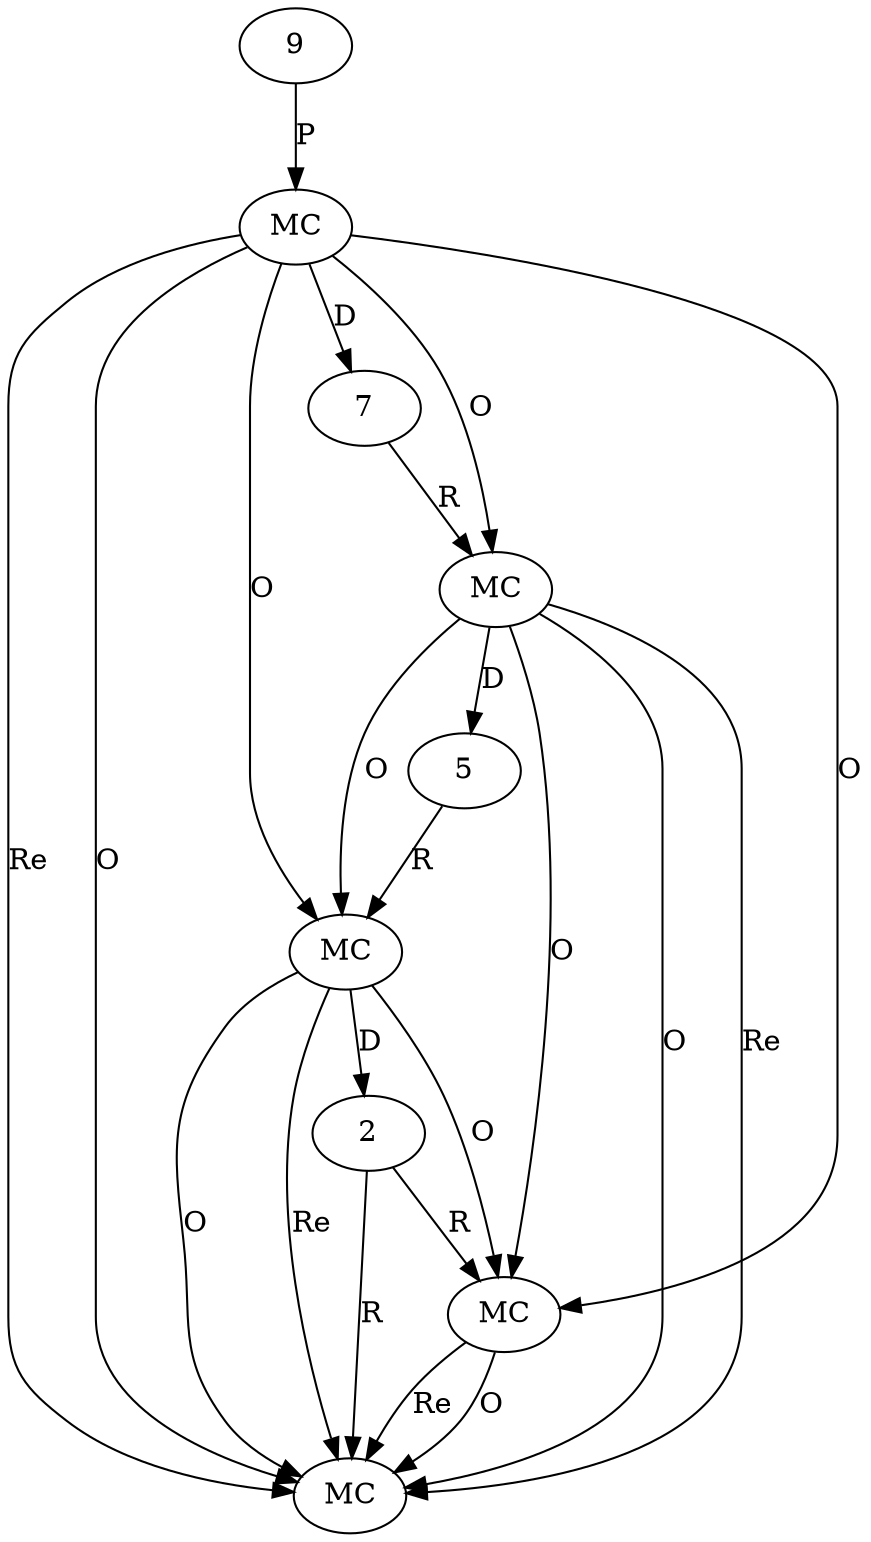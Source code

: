 digraph "AUG" {

  1 [ label="MC" s="hasNext()" t="Iterator" ];
  2 [ t="Iterator" n="dummy_" ];
  3 [ label="MC" s="next()" t="Iterator" ];
  4 [ label="MC" s="iterator()" t="Iterable" ];
  5 [ t="Set" n="dummy_" ];
  6 [ label="MC" s="entrySet()" t="Map" l="453" ];
  7 [ t="Map" n="nativeHeader" ];
  8 [ label="MC" s="parseHeader()" t="OSGiHeader" l="451" ];
  9 [ t="String" n="value" ];
  2 -> 1 [ label="R" ];
  8 -> 1 [ label="O" ];
  6 -> 1 [ label="O" ];
  4 -> 1 [ label="O" ];
  4 -> 2 [ label="D" ];
  2 -> 3 [ label="R" ];
  8 -> 3 [ label="Re" ];
  6 -> 3 [ label="O" ];
  1 -> 3 [ label="O" ];
  4 -> 3 [ label="O" ];
  8 -> 3 [ label="O" ];
  6 -> 3 [ label="Re" ];
  4 -> 3 [ label="Re" ];
  1 -> 3 [ label="Re" ];
  5 -> 4 [ label="R" ];
  8 -> 4 [ label="O" ];
  6 -> 4 [ label="O" ];
  6 -> 5 [ label="D" ];
  8 -> 6 [ label="O" ];
  7 -> 6 [ label="R" ];
  8 -> 7 [ label="D" ];
  9 -> 8 [ label="P" ];
}
